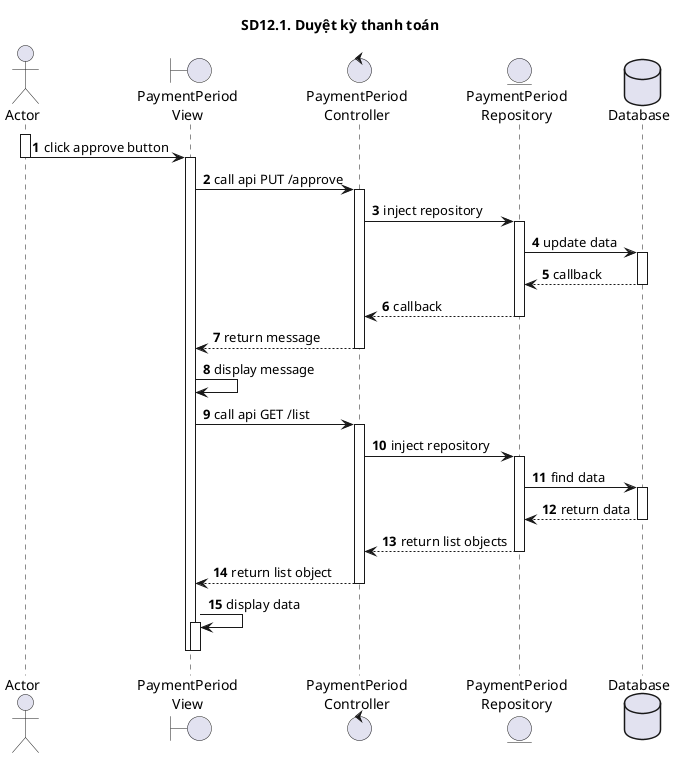 @startuml SQ
autonumber
title SD12.1. Duyệt kỳ thanh toán
actor "Actor" as actor
boundary "PaymentPeriod\nView" as view
control "PaymentPeriod\nController" as controller
entity "PaymentPeriod\nRepository" as model
database "Database" as database
activate actor
actor -> view : click approve button
deactivate actor
activate view
view -> controller : call api PUT /approve
activate controller
controller -> model : inject repository
activate model
model -> database : update data
activate database
database --> model : callback
deactivate database
model --> controller: callback
deactivate model
controller --> view: return message
deactivate controller
view -> view: display message
view -> controller : call api GET /list
activate controller
controller -> model : inject repository
activate model
model -> database : find data
activate database
database --> model : return data
deactivate database
model --> controller: return list objects
deactivate model
controller --> view : return list object
deactivate controller
view -> view: display data
activate view
deactivate view
deactivate view
@enduml